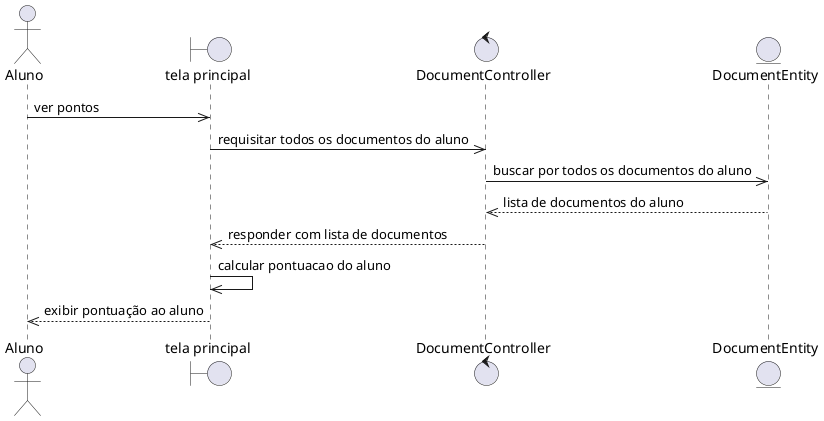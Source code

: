 @startuml
actor Aluno
boundary "tela principal" as home
control DocumentController as controller
entity DocumentEntity as model

Aluno ->> home: ver pontos
home ->> controller: requisitar todos os documentos do aluno
controller ->> model: buscar por todos os documentos do aluno
model -->> controller: lista de documentos do aluno
controller -->> home: responder com lista de documentos
home ->> home: calcular pontuacao do aluno
home -->> Aluno: exibir pontuação ao aluno 
@enduml